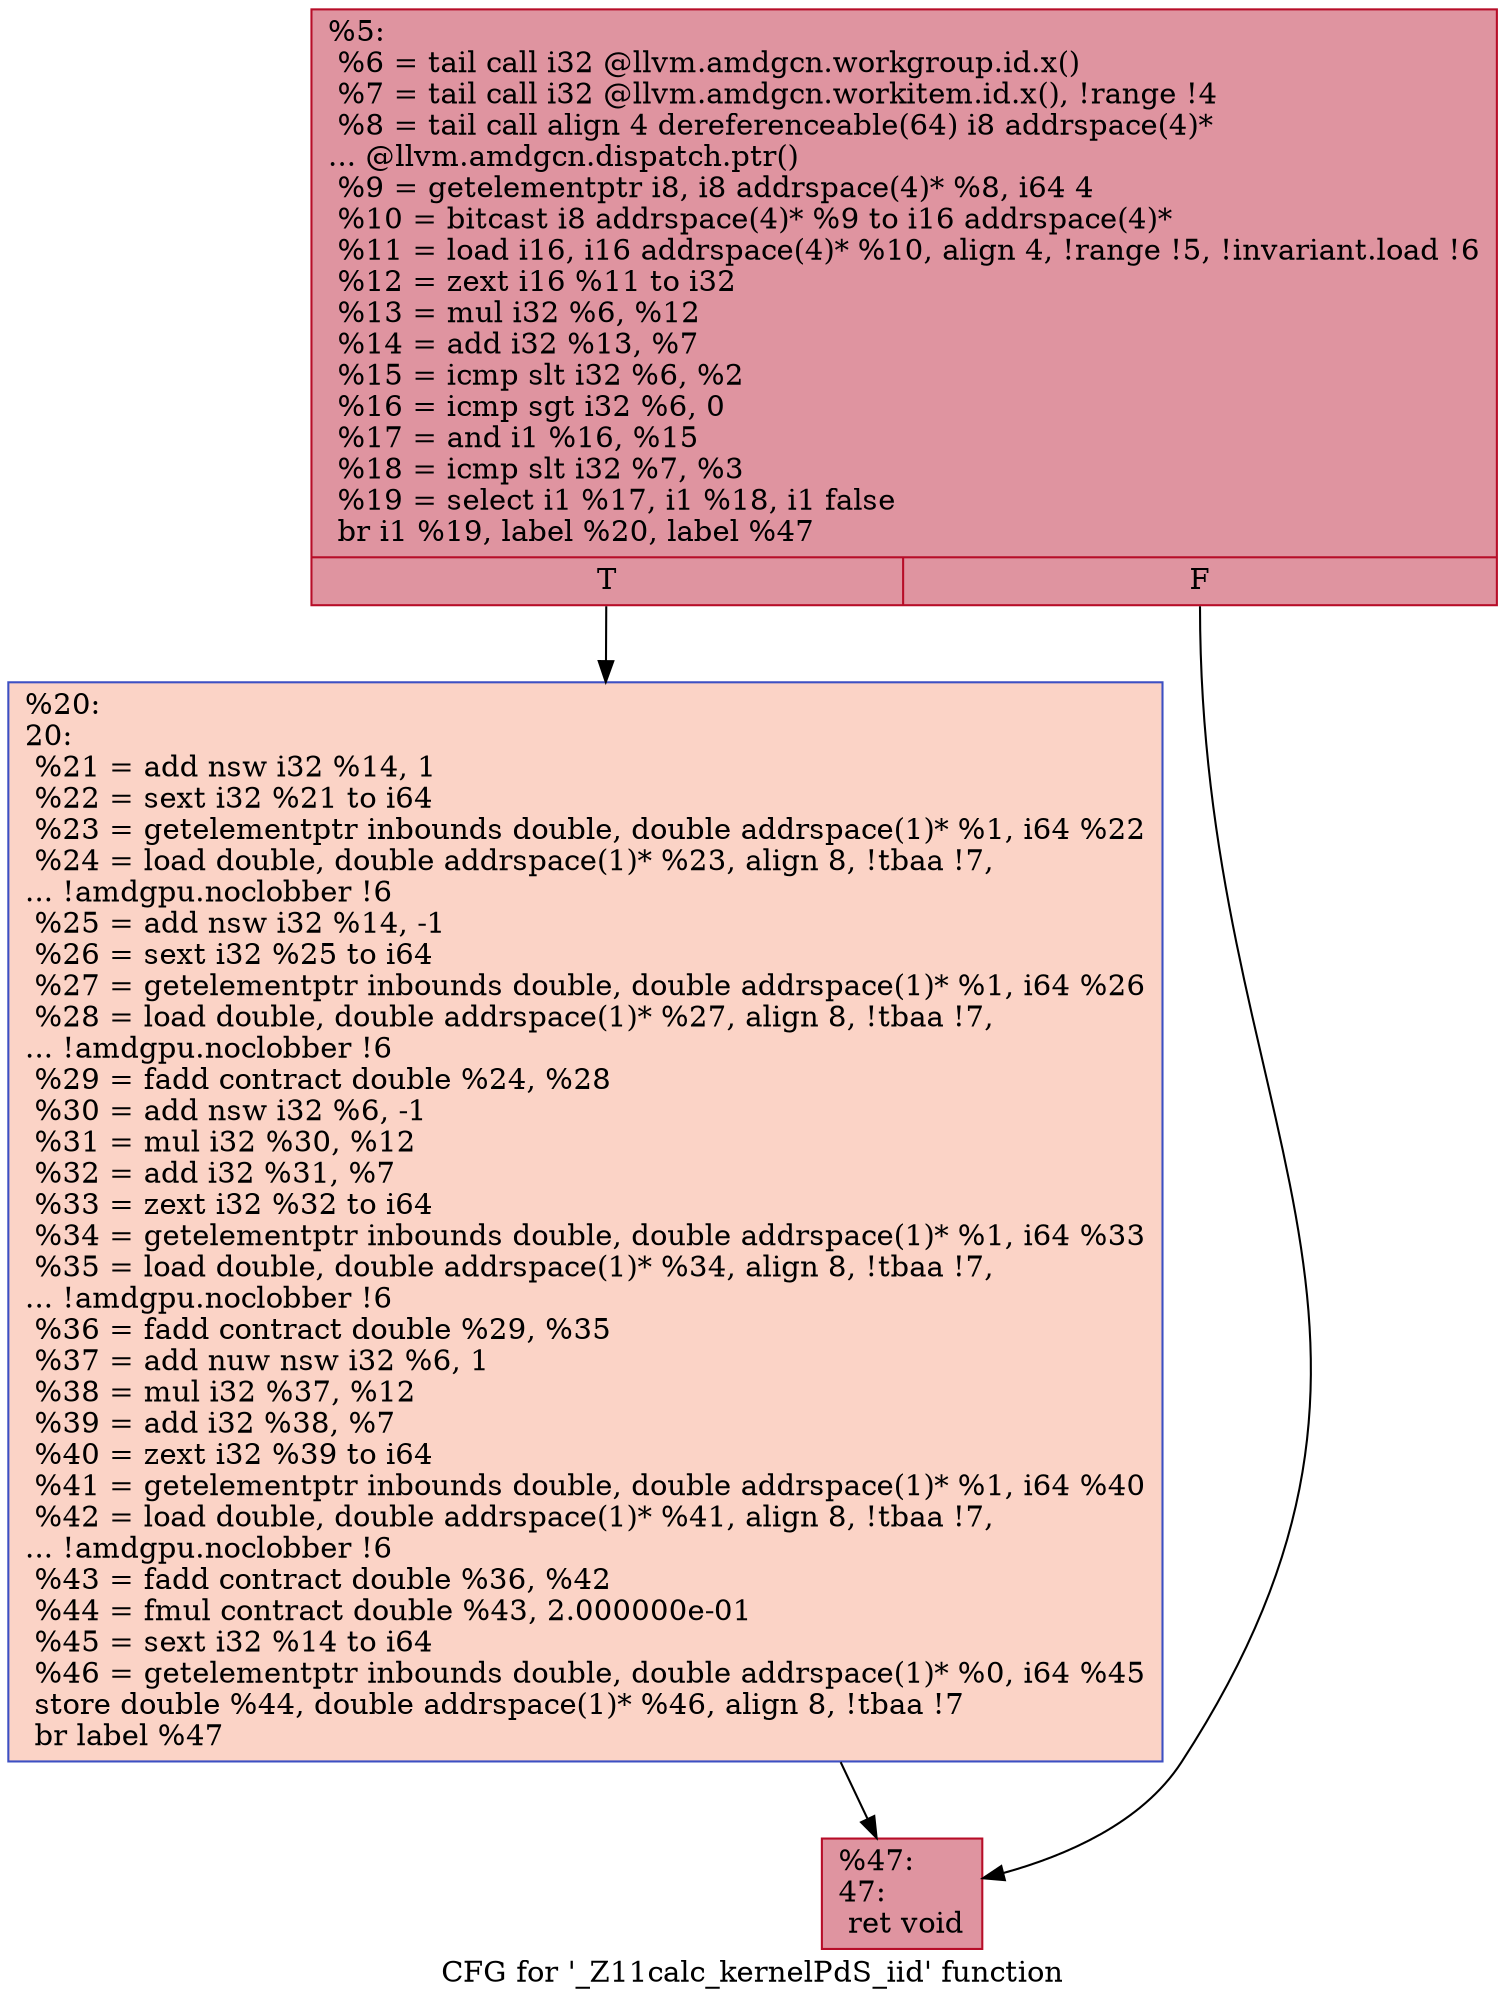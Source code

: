 digraph "CFG for '_Z11calc_kernelPdS_iid' function" {
	label="CFG for '_Z11calc_kernelPdS_iid' function";

	Node0x5a544d0 [shape=record,color="#b70d28ff", style=filled, fillcolor="#b70d2870",label="{%5:\l  %6 = tail call i32 @llvm.amdgcn.workgroup.id.x()\l  %7 = tail call i32 @llvm.amdgcn.workitem.id.x(), !range !4\l  %8 = tail call align 4 dereferenceable(64) i8 addrspace(4)*\l... @llvm.amdgcn.dispatch.ptr()\l  %9 = getelementptr i8, i8 addrspace(4)* %8, i64 4\l  %10 = bitcast i8 addrspace(4)* %9 to i16 addrspace(4)*\l  %11 = load i16, i16 addrspace(4)* %10, align 4, !range !5, !invariant.load !6\l  %12 = zext i16 %11 to i32\l  %13 = mul i32 %6, %12\l  %14 = add i32 %13, %7\l  %15 = icmp slt i32 %6, %2\l  %16 = icmp sgt i32 %6, 0\l  %17 = and i1 %16, %15\l  %18 = icmp slt i32 %7, %3\l  %19 = select i1 %17, i1 %18, i1 false\l  br i1 %19, label %20, label %47\l|{<s0>T|<s1>F}}"];
	Node0x5a544d0:s0 -> Node0x5a566b0;
	Node0x5a544d0:s1 -> Node0x5a56740;
	Node0x5a566b0 [shape=record,color="#3d50c3ff", style=filled, fillcolor="#f59c7d70",label="{%20:\l20:                                               \l  %21 = add nsw i32 %14, 1\l  %22 = sext i32 %21 to i64\l  %23 = getelementptr inbounds double, double addrspace(1)* %1, i64 %22\l  %24 = load double, double addrspace(1)* %23, align 8, !tbaa !7,\l... !amdgpu.noclobber !6\l  %25 = add nsw i32 %14, -1\l  %26 = sext i32 %25 to i64\l  %27 = getelementptr inbounds double, double addrspace(1)* %1, i64 %26\l  %28 = load double, double addrspace(1)* %27, align 8, !tbaa !7,\l... !amdgpu.noclobber !6\l  %29 = fadd contract double %24, %28\l  %30 = add nsw i32 %6, -1\l  %31 = mul i32 %30, %12\l  %32 = add i32 %31, %7\l  %33 = zext i32 %32 to i64\l  %34 = getelementptr inbounds double, double addrspace(1)* %1, i64 %33\l  %35 = load double, double addrspace(1)* %34, align 8, !tbaa !7,\l... !amdgpu.noclobber !6\l  %36 = fadd contract double %29, %35\l  %37 = add nuw nsw i32 %6, 1\l  %38 = mul i32 %37, %12\l  %39 = add i32 %38, %7\l  %40 = zext i32 %39 to i64\l  %41 = getelementptr inbounds double, double addrspace(1)* %1, i64 %40\l  %42 = load double, double addrspace(1)* %41, align 8, !tbaa !7,\l... !amdgpu.noclobber !6\l  %43 = fadd contract double %36, %42\l  %44 = fmul contract double %43, 2.000000e-01\l  %45 = sext i32 %14 to i64\l  %46 = getelementptr inbounds double, double addrspace(1)* %0, i64 %45\l  store double %44, double addrspace(1)* %46, align 8, !tbaa !7\l  br label %47\l}"];
	Node0x5a566b0 -> Node0x5a56740;
	Node0x5a56740 [shape=record,color="#b70d28ff", style=filled, fillcolor="#b70d2870",label="{%47:\l47:                                               \l  ret void\l}"];
}
